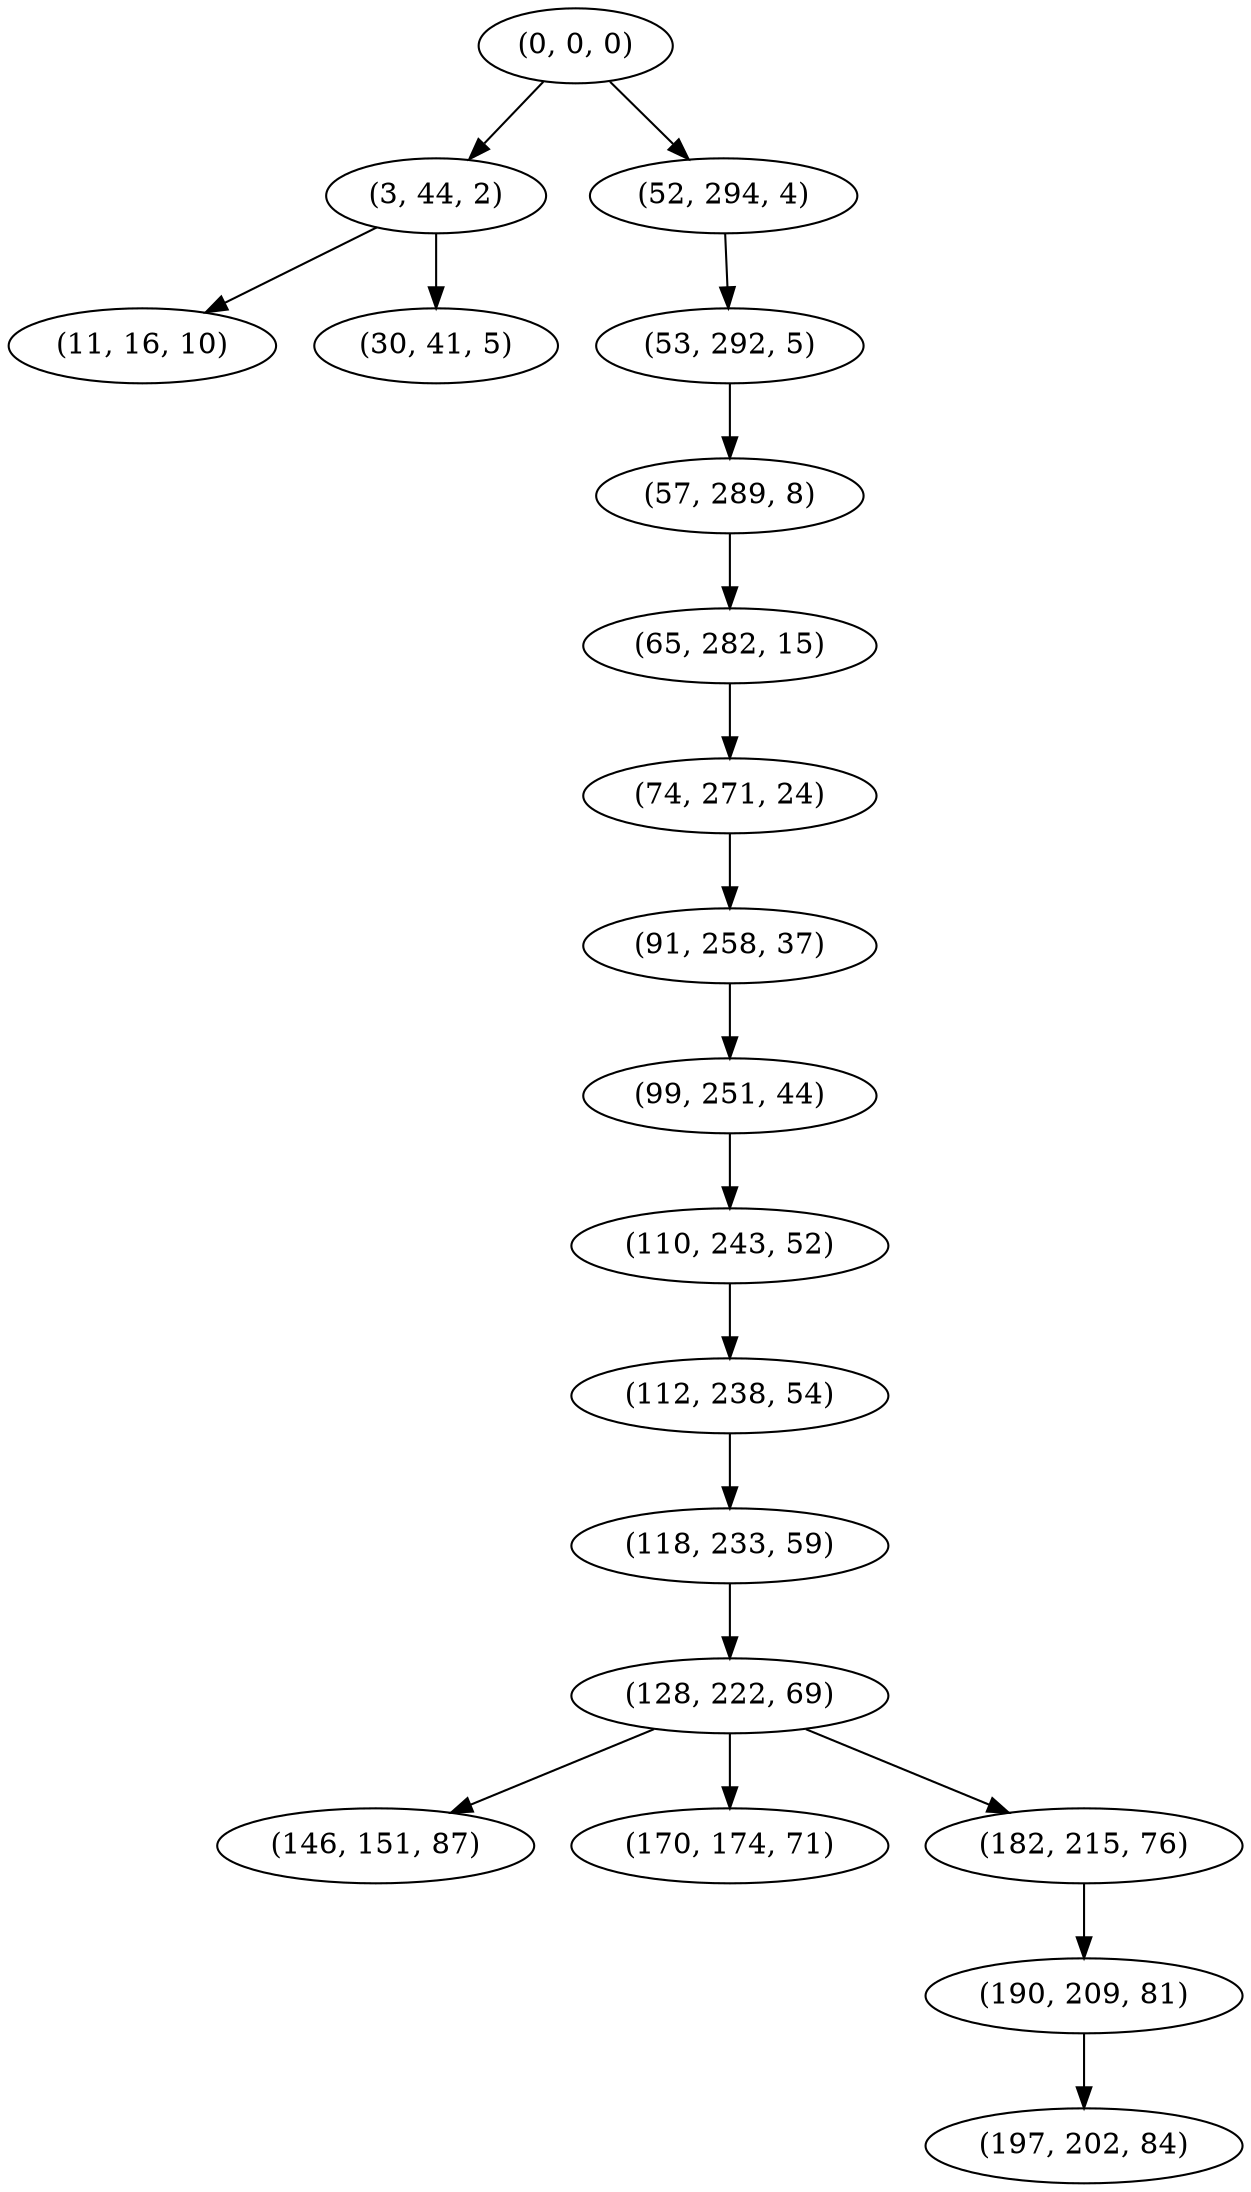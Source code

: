 digraph tree {
    "(0, 0, 0)";
    "(3, 44, 2)";
    "(11, 16, 10)";
    "(30, 41, 5)";
    "(52, 294, 4)";
    "(53, 292, 5)";
    "(57, 289, 8)";
    "(65, 282, 15)";
    "(74, 271, 24)";
    "(91, 258, 37)";
    "(99, 251, 44)";
    "(110, 243, 52)";
    "(112, 238, 54)";
    "(118, 233, 59)";
    "(128, 222, 69)";
    "(146, 151, 87)";
    "(170, 174, 71)";
    "(182, 215, 76)";
    "(190, 209, 81)";
    "(197, 202, 84)";
    "(0, 0, 0)" -> "(3, 44, 2)";
    "(0, 0, 0)" -> "(52, 294, 4)";
    "(3, 44, 2)" -> "(11, 16, 10)";
    "(3, 44, 2)" -> "(30, 41, 5)";
    "(52, 294, 4)" -> "(53, 292, 5)";
    "(53, 292, 5)" -> "(57, 289, 8)";
    "(57, 289, 8)" -> "(65, 282, 15)";
    "(65, 282, 15)" -> "(74, 271, 24)";
    "(74, 271, 24)" -> "(91, 258, 37)";
    "(91, 258, 37)" -> "(99, 251, 44)";
    "(99, 251, 44)" -> "(110, 243, 52)";
    "(110, 243, 52)" -> "(112, 238, 54)";
    "(112, 238, 54)" -> "(118, 233, 59)";
    "(118, 233, 59)" -> "(128, 222, 69)";
    "(128, 222, 69)" -> "(146, 151, 87)";
    "(128, 222, 69)" -> "(170, 174, 71)";
    "(128, 222, 69)" -> "(182, 215, 76)";
    "(182, 215, 76)" -> "(190, 209, 81)";
    "(190, 209, 81)" -> "(197, 202, 84)";
}
